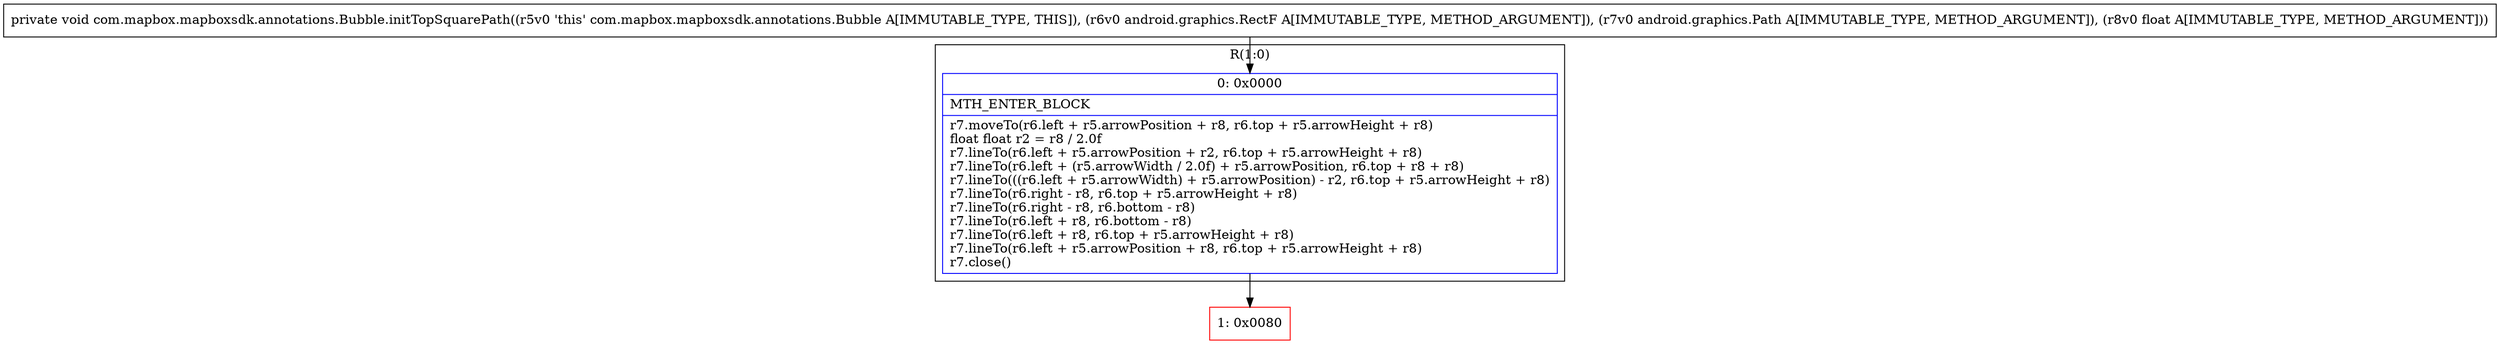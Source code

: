 digraph "CFG forcom.mapbox.mapboxsdk.annotations.Bubble.initTopSquarePath(Landroid\/graphics\/RectF;Landroid\/graphics\/Path;F)V" {
subgraph cluster_Region_1274992297 {
label = "R(1:0)";
node [shape=record,color=blue];
Node_0 [shape=record,label="{0\:\ 0x0000|MTH_ENTER_BLOCK\l|r7.moveTo(r6.left + r5.arrowPosition + r8, r6.top + r5.arrowHeight + r8)\lfloat float r2 = r8 \/ 2.0f\lr7.lineTo(r6.left + r5.arrowPosition + r2, r6.top + r5.arrowHeight + r8)\lr7.lineTo(r6.left + (r5.arrowWidth \/ 2.0f) + r5.arrowPosition, r6.top + r8 + r8)\lr7.lineTo(((r6.left + r5.arrowWidth) + r5.arrowPosition) \- r2, r6.top + r5.arrowHeight + r8)\lr7.lineTo(r6.right \- r8, r6.top + r5.arrowHeight + r8)\lr7.lineTo(r6.right \- r8, r6.bottom \- r8)\lr7.lineTo(r6.left + r8, r6.bottom \- r8)\lr7.lineTo(r6.left + r8, r6.top + r5.arrowHeight + r8)\lr7.lineTo(r6.left + r5.arrowPosition + r8, r6.top + r5.arrowHeight + r8)\lr7.close()\l}"];
}
Node_1 [shape=record,color=red,label="{1\:\ 0x0080}"];
MethodNode[shape=record,label="{private void com.mapbox.mapboxsdk.annotations.Bubble.initTopSquarePath((r5v0 'this' com.mapbox.mapboxsdk.annotations.Bubble A[IMMUTABLE_TYPE, THIS]), (r6v0 android.graphics.RectF A[IMMUTABLE_TYPE, METHOD_ARGUMENT]), (r7v0 android.graphics.Path A[IMMUTABLE_TYPE, METHOD_ARGUMENT]), (r8v0 float A[IMMUTABLE_TYPE, METHOD_ARGUMENT])) }"];
MethodNode -> Node_0;
Node_0 -> Node_1;
}

